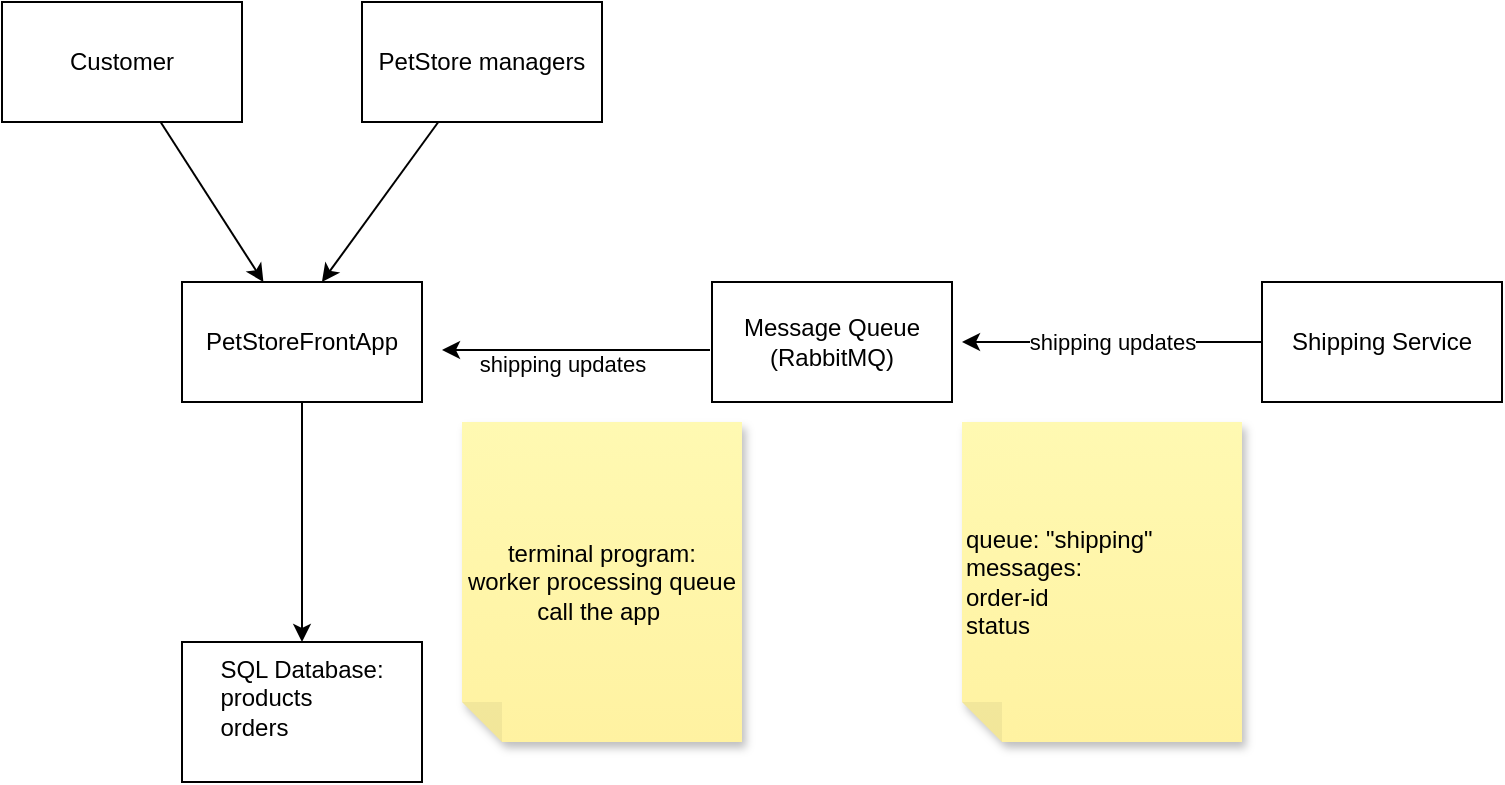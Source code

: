 <mxfile>
    <diagram id="t1_0xWmCs1JD6vF-vjvd" name="Page-1">
        <mxGraphModel dx="945" dy="547" grid="1" gridSize="10" guides="1" tooltips="1" connect="1" arrows="1" fold="1" page="1" pageScale="1" pageWidth="827" pageHeight="1169" math="0" shadow="0">
            <root>
                <mxCell id="0"/>
                <mxCell id="1" parent="0"/>
                <mxCell id="4" style="edgeStyle=none;html=1;exitX=0.5;exitY=1;exitDx=0;exitDy=0;entryX=0.5;entryY=0;entryDx=0;entryDy=0;" parent="1" source="2" target="3" edge="1">
                    <mxGeometry relative="1" as="geometry"/>
                </mxCell>
                <mxCell id="2" value="PetStoreFrontApp" style="whiteSpace=wrap;html=1;" parent="1" vertex="1">
                    <mxGeometry x="90" y="280" width="120" height="60" as="geometry"/>
                </mxCell>
                <mxCell id="3" value="SQL Database:&lt;br&gt;&lt;div style=&quot;text-align: left;&quot;&gt;&lt;span style=&quot;background-color: initial;&quot;&gt;products&lt;/span&gt;&lt;/div&gt;&lt;div style=&quot;text-align: left;&quot;&gt;&lt;span style=&quot;background-color: initial;&quot;&gt;orders&lt;/span&gt;&lt;/div&gt;&lt;div style=&quot;text-align: left;&quot;&gt;&lt;br&gt;&lt;/div&gt;" style="whiteSpace=wrap;html=1;" parent="1" vertex="1">
                    <mxGeometry x="90" y="460" width="120" height="70" as="geometry"/>
                </mxCell>
                <mxCell id="6" style="edgeStyle=none;html=1;" parent="1" source="5" target="2" edge="1">
                    <mxGeometry relative="1" as="geometry"/>
                </mxCell>
                <mxCell id="5" value="Customer" style="whiteSpace=wrap;html=1;" parent="1" vertex="1">
                    <mxGeometry y="140" width="120" height="60" as="geometry"/>
                </mxCell>
                <mxCell id="9" style="edgeStyle=none;html=1;entryX=0.583;entryY=0;entryDx=0;entryDy=0;entryPerimeter=0;" parent="1" source="7" target="2" edge="1">
                    <mxGeometry relative="1" as="geometry"/>
                </mxCell>
                <mxCell id="7" value="PetStore managers" style="whiteSpace=wrap;html=1;" parent="1" vertex="1">
                    <mxGeometry x="180" y="140" width="120" height="60" as="geometry"/>
                </mxCell>
                <mxCell id="12" value="shipping updates" style="edgeStyle=none;html=1;" parent="1" source="8" edge="1">
                    <mxGeometry relative="1" as="geometry">
                        <mxPoint x="480" y="310" as="targetPoint"/>
                    </mxGeometry>
                </mxCell>
                <mxCell id="8" value="Shipping Service" style="whiteSpace=wrap;html=1;" parent="1" vertex="1">
                    <mxGeometry x="630" y="280" width="120" height="60" as="geometry"/>
                </mxCell>
                <mxCell id="14" value="shipping updates" style="edgeStyle=none;html=1;exitX=0;exitY=0.5;exitDx=0;exitDy=0;" parent="1" edge="1">
                    <mxGeometry x="0.104" y="7" relative="1" as="geometry">
                        <mxPoint x="220" y="314" as="targetPoint"/>
                        <mxPoint x="354" y="314" as="sourcePoint"/>
                        <mxPoint as="offset"/>
                    </mxGeometry>
                </mxCell>
                <mxCell id="10" value="Message Queue&lt;br&gt;(RabbitMQ)" style="whiteSpace=wrap;html=1;" parent="1" vertex="1">
                    <mxGeometry x="355" y="280" width="120" height="60" as="geometry"/>
                </mxCell>
                <mxCell id="15" value="queue: &quot;shipping&quot;&lt;br&gt;messages:&lt;br&gt;order-id&lt;br&gt;status" style="shape=note;whiteSpace=wrap;html=1;backgroundOutline=1;fontColor=#000000;darkOpacity=0.05;fillColor=#FFF9B2;strokeColor=none;fillStyle=solid;direction=west;gradientDirection=north;gradientColor=#FFF2A1;shadow=1;size=20;pointerEvents=1;align=left;" vertex="1" parent="1">
                    <mxGeometry x="480" y="350" width="140" height="160" as="geometry"/>
                </mxCell>
                <mxCell id="17" value="terminal program:&lt;br&gt;worker processing queue&lt;br&gt;call the app&amp;nbsp;" style="shape=note;whiteSpace=wrap;html=1;backgroundOutline=1;fontColor=#000000;darkOpacity=0.05;fillColor=#FFF9B2;strokeColor=none;fillStyle=solid;direction=west;gradientDirection=north;gradientColor=#FFF2A1;shadow=1;size=20;pointerEvents=1;" vertex="1" parent="1">
                    <mxGeometry x="230" y="350" width="140" height="160" as="geometry"/>
                </mxCell>
            </root>
        </mxGraphModel>
    </diagram>
</mxfile>